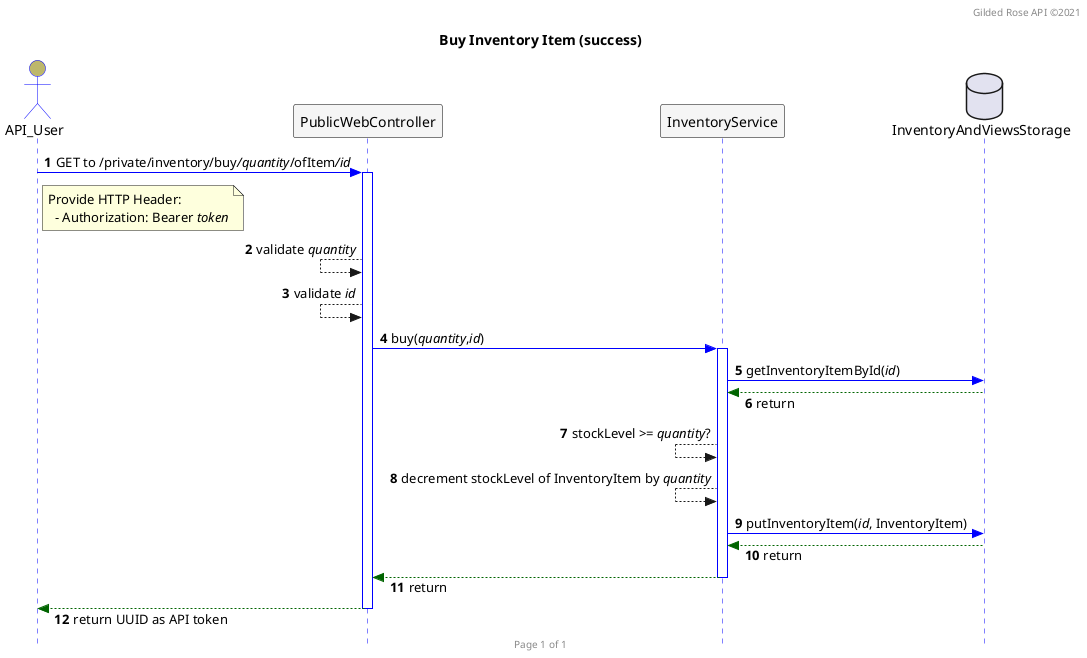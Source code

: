 
@startuml

autonumber
header Gilded Rose API ©2021
footer Page 1 of 1
hide footbox

skinparam responseMessageBelowArrow true
skinparam sequence {
  ActorBackgroundColor DarkKhaki
  ActorBorderColor Blue
  DatabaseBackgroundColor Gray
  DatabaseBorderColor Black
  LifeLineBorderColor Blue
  ParticipantBackgroundColor WhiteSmoke
  ParticipantBorderColor Black
}
skinparam style strictuml

title Buy Inventory Item (success)

actor API_User
participant PublicWebController
participant InventoryService
database InventoryAndViewsStorage

API_User -[#0000FF]> PublicWebController : GET to /private/inventory/buy///quantity///ofItem///id//
note right of API_User
 Provide HTTP Header:
   - Authorization: Bearer //token//
end note
activate PublicWebController
PublicWebController <-- PublicWebController : validate //quantity//
PublicWebController <-- PublicWebController : validate //id//
PublicWebController -[#0000FF]> InventoryService : buy(//quantity//,//id//)
activate InventoryService
InventoryService -[#0000FF]> InventoryAndViewsStorage : getInventoryItemById(//id//)
InventoryService <[#DarkGreen]-- InventoryAndViewsStorage : return
InventoryService <-- InventoryService : stockLevel >= //quantity//?
InventoryService <-- InventoryService : decrement stockLevel of InventoryItem by //quantity//
InventoryService -[#0000FF]> InventoryAndViewsStorage : putInventoryItem(//id//, InventoryItem)
InventoryService <[#DarkGreen]-- InventoryAndViewsStorage : return
PublicWebController <[#DarkGreen]-- InventoryService : return
deactivate InventoryService
API_User <[#DarkGreen]-- PublicWebController : return UUID as API token
deactivate PublicWebController

@enduml
